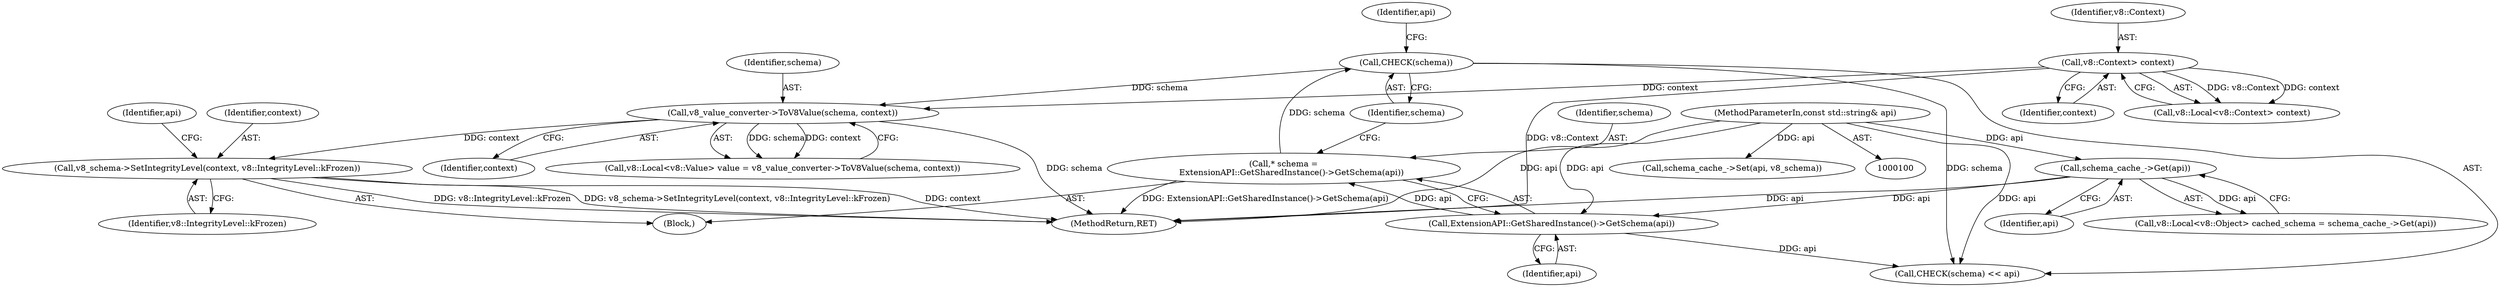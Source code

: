 digraph "1_Chrome_5fb2548448bd1b76a59d941b729d7a7f90d53bc8@del" {
"1000158" [label="(Call,v8_schema->SetIntegrityLevel(context, v8::IntegrityLevel::kFrozen))"];
"1000152" [label="(Call,v8_value_converter->ToV8Value(schema, context))"];
"1000142" [label="(Call,CHECK(schema))"];
"1000137" [label="(Call,* schema =\n      ExtensionAPI::GetSharedInstance()->GetSchema(api))"];
"1000139" [label="(Call,ExtensionAPI::GetSharedInstance()->GetSchema(api))"];
"1000114" [label="(Call,schema_cache_->Get(api))"];
"1000101" [label="(MethodParameterIn,const std::string& api)"];
"1000130" [label="(Call,v8::Context> context)"];
"1000101" [label="(MethodParameterIn,const std::string& api)"];
"1000131" [label="(Identifier,v8::Context)"];
"1000115" [label="(Identifier,api)"];
"1000128" [label="(Call,v8::Local<v8::Context> context)"];
"1000130" [label="(Call,v8::Context> context)"];
"1000162" [label="(Identifier,api)"];
"1000138" [label="(Identifier,schema)"];
"1000132" [label="(Identifier,context)"];
"1000153" [label="(Identifier,schema)"];
"1000144" [label="(Identifier,api)"];
"1000114" [label="(Call,schema_cache_->Get(api))"];
"1000160" [label="(Identifier,v8::IntegrityLevel::kFrozen)"];
"1000140" [label="(Identifier,api)"];
"1000108" [label="(Call,v8::Local<v8::Object> cached_schema = schema_cache_->Get(api))"];
"1000161" [label="(Call,schema_cache_->Set(api, v8_schema))"];
"1000167" [label="(MethodReturn,RET)"];
"1000137" [label="(Call,* schema =\n      ExtensionAPI::GetSharedInstance()->GetSchema(api))"];
"1000102" [label="(Block,)"];
"1000141" [label="(Call,CHECK(schema) << api)"];
"1000142" [label="(Call,CHECK(schema))"];
"1000154" [label="(Identifier,context)"];
"1000152" [label="(Call,v8_value_converter->ToV8Value(schema, context))"];
"1000139" [label="(Call,ExtensionAPI::GetSharedInstance()->GetSchema(api))"];
"1000159" [label="(Identifier,context)"];
"1000146" [label="(Call,v8::Local<v8::Value> value = v8_value_converter->ToV8Value(schema, context))"];
"1000158" [label="(Call,v8_schema->SetIntegrityLevel(context, v8::IntegrityLevel::kFrozen))"];
"1000143" [label="(Identifier,schema)"];
"1000158" -> "1000102"  [label="AST: "];
"1000158" -> "1000160"  [label="CFG: "];
"1000159" -> "1000158"  [label="AST: "];
"1000160" -> "1000158"  [label="AST: "];
"1000162" -> "1000158"  [label="CFG: "];
"1000158" -> "1000167"  [label="DDG: context"];
"1000158" -> "1000167"  [label="DDG: v8::IntegrityLevel::kFrozen"];
"1000158" -> "1000167"  [label="DDG: v8_schema->SetIntegrityLevel(context, v8::IntegrityLevel::kFrozen)"];
"1000152" -> "1000158"  [label="DDG: context"];
"1000152" -> "1000146"  [label="AST: "];
"1000152" -> "1000154"  [label="CFG: "];
"1000153" -> "1000152"  [label="AST: "];
"1000154" -> "1000152"  [label="AST: "];
"1000146" -> "1000152"  [label="CFG: "];
"1000152" -> "1000167"  [label="DDG: schema"];
"1000152" -> "1000146"  [label="DDG: schema"];
"1000152" -> "1000146"  [label="DDG: context"];
"1000142" -> "1000152"  [label="DDG: schema"];
"1000130" -> "1000152"  [label="DDG: context"];
"1000142" -> "1000141"  [label="AST: "];
"1000142" -> "1000143"  [label="CFG: "];
"1000143" -> "1000142"  [label="AST: "];
"1000144" -> "1000142"  [label="CFG: "];
"1000142" -> "1000141"  [label="DDG: schema"];
"1000137" -> "1000142"  [label="DDG: schema"];
"1000137" -> "1000102"  [label="AST: "];
"1000137" -> "1000139"  [label="CFG: "];
"1000138" -> "1000137"  [label="AST: "];
"1000139" -> "1000137"  [label="AST: "];
"1000143" -> "1000137"  [label="CFG: "];
"1000137" -> "1000167"  [label="DDG: ExtensionAPI::GetSharedInstance()->GetSchema(api)"];
"1000139" -> "1000137"  [label="DDG: api"];
"1000139" -> "1000140"  [label="CFG: "];
"1000140" -> "1000139"  [label="AST: "];
"1000114" -> "1000139"  [label="DDG: api"];
"1000101" -> "1000139"  [label="DDG: api"];
"1000139" -> "1000141"  [label="DDG: api"];
"1000114" -> "1000108"  [label="AST: "];
"1000114" -> "1000115"  [label="CFG: "];
"1000115" -> "1000114"  [label="AST: "];
"1000108" -> "1000114"  [label="CFG: "];
"1000114" -> "1000167"  [label="DDG: api"];
"1000114" -> "1000108"  [label="DDG: api"];
"1000101" -> "1000114"  [label="DDG: api"];
"1000101" -> "1000100"  [label="AST: "];
"1000101" -> "1000167"  [label="DDG: api"];
"1000101" -> "1000141"  [label="DDG: api"];
"1000101" -> "1000161"  [label="DDG: api"];
"1000130" -> "1000128"  [label="AST: "];
"1000130" -> "1000132"  [label="CFG: "];
"1000131" -> "1000130"  [label="AST: "];
"1000132" -> "1000130"  [label="AST: "];
"1000128" -> "1000130"  [label="CFG: "];
"1000130" -> "1000167"  [label="DDG: v8::Context"];
"1000130" -> "1000128"  [label="DDG: v8::Context"];
"1000130" -> "1000128"  [label="DDG: context"];
}
